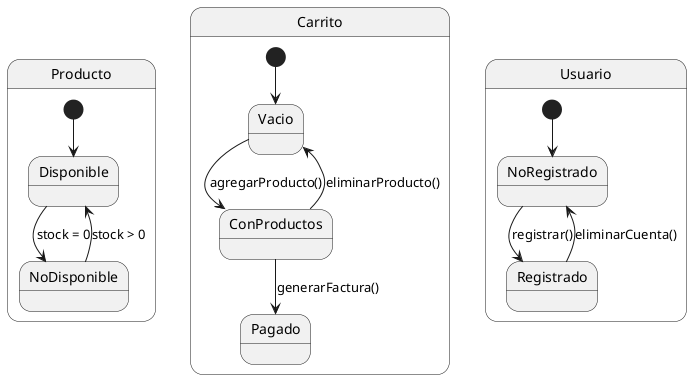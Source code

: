 @startuml
state "Producto" as P {
  [*] --> Disponible
  Disponible --> NoDisponible : stock = 0
  NoDisponible --> Disponible : stock > 0
}

state "Carrito" as C {
  [*] --> Vacio
  Vacio --> ConProductos : agregarProducto()
  ConProductos --> Vacio : eliminarProducto()
  ConProductos --> Pagado : generarFactura()
}

state "Usuario" as U {
  [*] --> NoRegistrado
  NoRegistrado --> Registrado : registrar()
  Registrado --> NoRegistrado : eliminarCuenta()
}
@enduml

